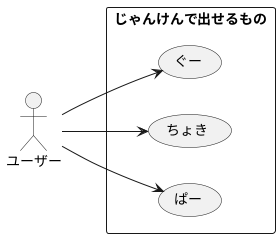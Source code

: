 @startuml usecase
left to right direction
actor "ユーザー" as fc
rectangle じゃんけんで出せるもの {
    usecase "ぐー" as UC1
    usecase "ちょき" as UC2
    usecase "ぱー" as UC3
}
fc --> UC1
fc --> UC2
fc --> UC3
@enduml
